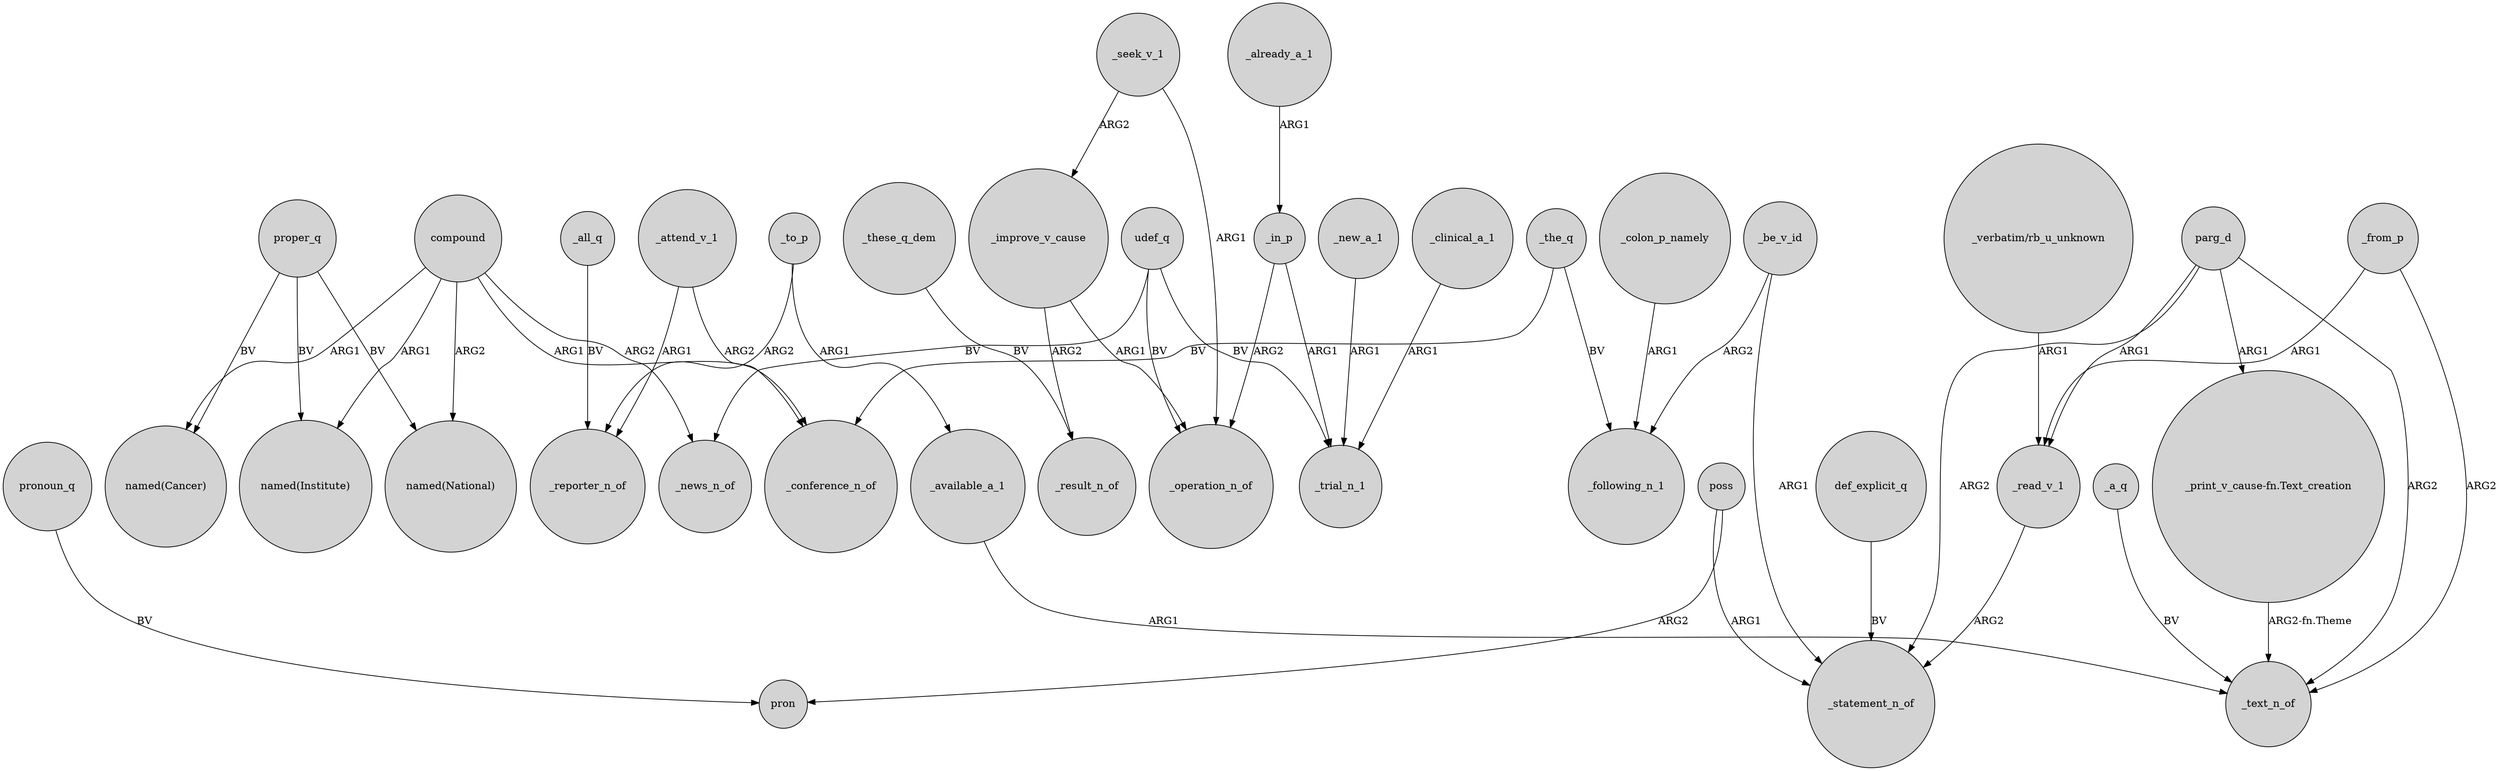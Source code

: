 digraph {
	node [shape=circle style=filled]
	_to_p -> _reporter_n_of [label=ARG2]
	_improve_v_cause -> _result_n_of [label=ARG2]
	poss -> pron [label=ARG2]
	_colon_p_namely -> _following_n_1 [label=ARG1]
	_improve_v_cause -> _operation_n_of [label=ARG1]
	proper_q -> "named(Cancer)" [label=BV]
	compound -> _conference_n_of [label=ARG1]
	proper_q -> "named(Institute)" [label=BV]
	_available_a_1 -> _text_n_of [label=ARG1]
	parg_d -> _text_n_of [label=ARG2]
	_these_q_dem -> _result_n_of [label=BV]
	_attend_v_1 -> _conference_n_of [label=ARG2]
	_be_v_id -> _following_n_1 [label=ARG2]
	_already_a_1 -> _in_p [label=ARG1]
	poss -> _statement_n_of [label=ARG1]
	_in_p -> _trial_n_1 [label=ARG1]
	_read_v_1 -> _statement_n_of [label=ARG2]
	_in_p -> _operation_n_of [label=ARG2]
	parg_d -> "_print_v_cause-fn.Text_creation" [label=ARG1]
	_be_v_id -> _statement_n_of [label=ARG1]
	_a_q -> _text_n_of [label=BV]
	compound -> "named(Institute)" [label=ARG1]
	_seek_v_1 -> _improve_v_cause [label=ARG2]
	compound -> "named(National)" [label=ARG2]
	pronoun_q -> pron [label=BV]
	"_print_v_cause-fn.Text_creation" -> _text_n_of [label="ARG2-fn.Theme"]
	_attend_v_1 -> _reporter_n_of [label=ARG1]
	compound -> _news_n_of [label=ARG2]
	udef_q -> _trial_n_1 [label=BV]
	_all_q -> _reporter_n_of [label=BV]
	parg_d -> _read_v_1 [label=ARG1]
	_from_p -> _read_v_1 [label=ARG1]
	_new_a_1 -> _trial_n_1 [label=ARG1]
	_the_q -> _conference_n_of [label=BV]
	parg_d -> _statement_n_of [label=ARG2]
	proper_q -> "named(National)" [label=BV]
	_to_p -> _available_a_1 [label=ARG1]
	udef_q -> _news_n_of [label=BV]
	_from_p -> _text_n_of [label=ARG2]
	"_verbatim/rb_u_unknown" -> _read_v_1 [label=ARG1]
	_seek_v_1 -> _operation_n_of [label=ARG1]
	udef_q -> _operation_n_of [label=BV]
	compound -> "named(Cancer)" [label=ARG1]
	def_explicit_q -> _statement_n_of [label=BV]
	_clinical_a_1 -> _trial_n_1 [label=ARG1]
	_the_q -> _following_n_1 [label=BV]
}
